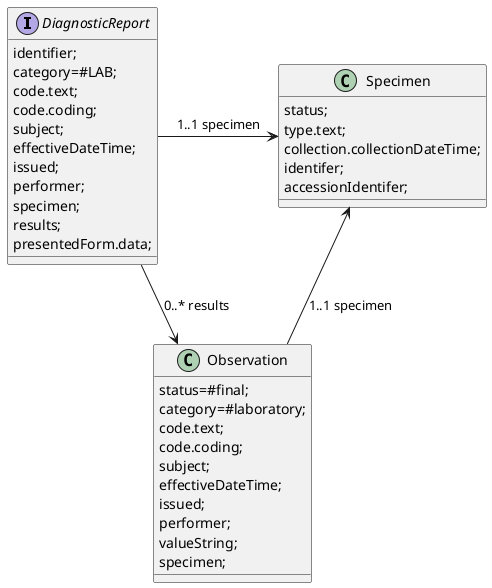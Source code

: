 @startuml
skinparam svgDimensionStyle true

interface DiagnosticReport {
    identifier;
    category=#LAB;
    code.text;
    code.coding;
    subject;
    effectiveDateTime;
    issued;
    performer;
    specimen;
    results;
    presentedForm.data;
}

class Specimen {
    status;
    type.text;
    collection.collectionDateTime;
    identifer;
    accessionIdentifer;
}
class Observation {
    status=#final;
    category=#laboratory;
    code.text;
    code.coding;
    subject;
    effectiveDateTime;
    issued;
    performer;
    valueString;
    specimen;
}

DiagnosticReport -right-> Specimen: 1..1 specimen
DiagnosticReport -down-> Observation: 0..* results
Observation -up-> Specimen: 1..1 specimen

@enduml